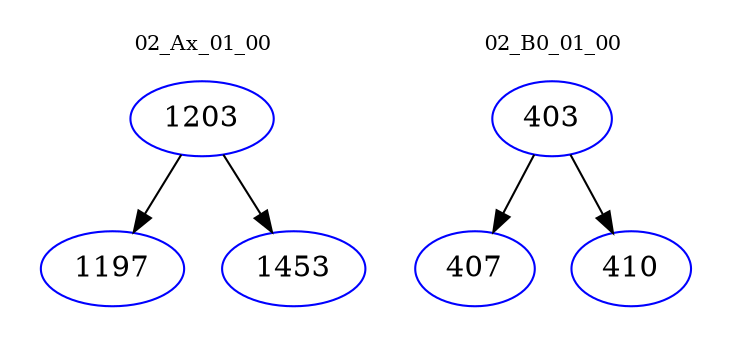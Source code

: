 digraph{
subgraph cluster_0 {
color = white
label = "02_Ax_01_00";
fontsize=10;
T0_1203 [label="1203", color="blue"]
T0_1203 -> T0_1197 [color="black"]
T0_1197 [label="1197", color="blue"]
T0_1203 -> T0_1453 [color="black"]
T0_1453 [label="1453", color="blue"]
}
subgraph cluster_1 {
color = white
label = "02_B0_01_00";
fontsize=10;
T1_403 [label="403", color="blue"]
T1_403 -> T1_407 [color="black"]
T1_407 [label="407", color="blue"]
T1_403 -> T1_410 [color="black"]
T1_410 [label="410", color="blue"]
}
}
